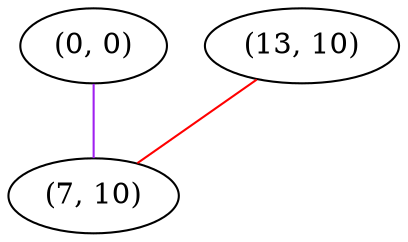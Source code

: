 graph "" {
"(0, 0)";
"(13, 10)";
"(7, 10)";
"(0, 0)" -- "(7, 10)"  [color=purple, key=0, weight=4];
"(13, 10)" -- "(7, 10)"  [color=red, key=0, weight=1];
}

